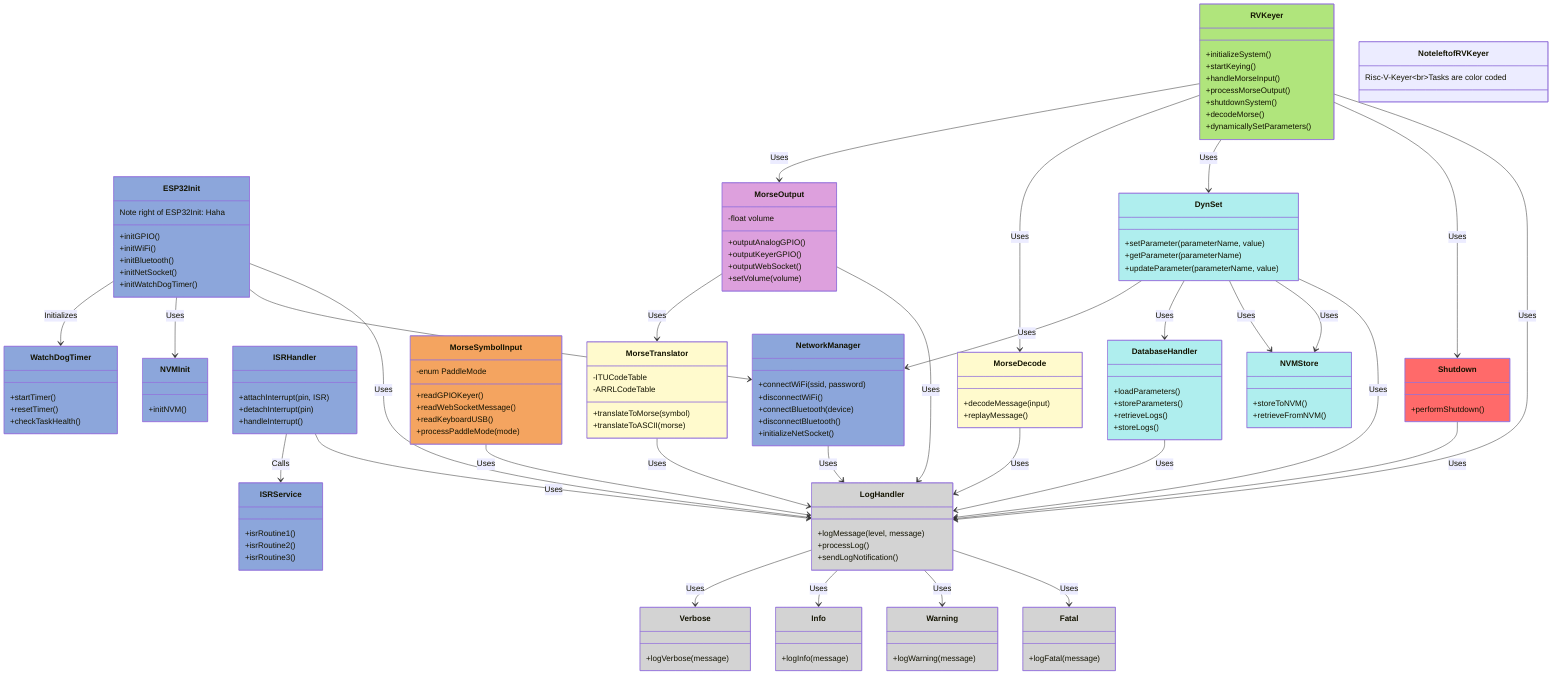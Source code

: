 classDiagram
    %% Main RVKeyer Task - Green
    class RVKeyer {
        +initializeSystem()
        +startKeying()
        +handleMorseInput()
        +processMorseOutput()
        +shutdownSystem()
        +decodeMorse()
        +dynamicallySetParameters()
    }
    style RVKeyer fill:#B0E57C

    %% ESP32 Initialization Task - Blue
    class ESP32Init {
        +initGPIO()
        +initWiFi()
        +initBluetooth()
        +initNetSocket()
        +initWatchDogTimer()
        Note right of ESP32Init: Haha
    }
    style ESP32Init fill:#8CA6DB

    class WatchDogTimer {
        +startTimer()
        +resetTimer()
        +checkTaskHealth()
    }
    ESP32Init --> WatchDogTimer : Initializes
    style WatchDogTimer fill:#8CA6DB

    class NVMInit {
        +initNVM()
    }
    ESP32Init --> NVMInit : Uses
    style NVMInit fill:#8CA6DB

    class ISRHandler {
        +attachInterrupt(pin, ISR)
        +detachInterrupt(pin)
        +handleInterrupt()
    }
    ISRHandler --> ISRService : Calls
    style ISRHandler fill:#8CA6DB

    class ISRService {
        +isrRoutine1()
        +isrRoutine2()
        +isrRoutine3()
    }
    style ISRService fill:#8CA6DB

    class NetworkManager {
        +connectWiFi(ssid, password)
        +disconnectWiFi()
        +connectBluetooth(device)
        +disconnectBluetooth()
        +initializeNetSocket()
    }
    ESP32Init --> NetworkManager : Uses
    style NetworkManager fill:#8CA6DB

    %% Morse Input Task - Orange
    class MorseSymbolInput {
        +readGPIOKeyer()
        +readWebSocketMessage()
        +readKeyboardUSB()
        +processPaddleMode(mode)
        -enum PaddleMode
    }
    style MorseSymbolInput fill:#F4A460

    %% Morse Output Task - Purple
    class MorseOutput {
        +outputAnalogGPIO()
        +outputKeyerGPIO()
        +outputWebSocket()
        +setVolume(volume)
        -float volume
    }
    RVKeyer --> MorseOutput : Uses
    MorseOutput --> MorseTranslator : Uses
    style MorseOutput fill:#DDA0DD

    %% Morse Translation and Decoding Task - Yellow
    class MorseTranslator {
        +translateToMorse(symbol)
        +translateToASCII(morse)
        -ITUCodeTable
        -ARRLCodeTable
    }
    style MorseTranslator fill:#FFFACD

    class MorseDecode {
        +decodeMessage(input)
        +replayMessage()
    }
    RVKeyer --> MorseDecode : Uses
    style MorseDecode fill:#FFFACD

    %% Dynamic Parameter Task - Cyan
    class DynSet {
        +setParameter(parameterName, value)
        +getParameter(parameterName)
        +updateParameter(parameterName, value)
    }
    DynSet --> NetworkManager : Uses
    DynSet --> DatabaseHandler : Uses
    DynSet --> NVMStore : Uses
    RVKeyer --> DynSet : Uses
    style DynSet fill:#AFEEEE

    class NVMStore {
        +storeToNVM()
        +retrieveFromNVM()
    }
    DynSet --> NVMStore : Uses
    style NVMStore fill:#AFEEEE

    class DatabaseHandler {
        +loadParameters()
        +storeParameters()
        +retrieveLogs()
        +storeLogs()
    }
    style DatabaseHandler fill:#AFEEEE

    %% Shutdown Task - Red
    class Shutdown {
        +performShutdown()
    }
    RVKeyer --> Shutdown : Uses
    style Shutdown fill:#FF6A6A

    %% Logging Task - Gray
    class LogHandler {
        +logMessage(level, message)
        +processLog()
        +sendLogNotification()
    }
    RVKeyer --> LogHandler : Uses
    ESP32Init --> LogHandler : Uses
    DatabaseHandler --> LogHandler : Uses
    MorseTranslator --> LogHandler : Uses
    ISRHandler --> LogHandler : Uses
    NetworkManager --> LogHandler : Uses
    DynSet --> LogHandler : Uses
    Shutdown --> LogHandler : Uses
    MorseDecode --> LogHandler : Uses
    MorseOutput --> LogHandler : Uses
    MorseSymbolInput --> LogHandler : Uses
    style LogHandler fill:#D3D3D3

    class Verbose {
        +logVerbose(message)
    }
    LogHandler --> Verbose : Uses
    style Verbose fill:#D3D3D3

    class Info {
        +logInfo(message)
    }
    LogHandler --> Info : Uses
    style Info fill:#D3D3D3

    class Warning {
        +logWarning(message)
    }
    LogHandler --> Warning : Uses
    style Warning fill:#D3D3D3

    class Fatal {
        +logFatal(message)
    }
    LogHandler --> Fatal : Uses
    style Fatal fill:#D3D3D3

    Note left of RVKeyer: Risc-V-Keyer<br/>Tasks are color coded